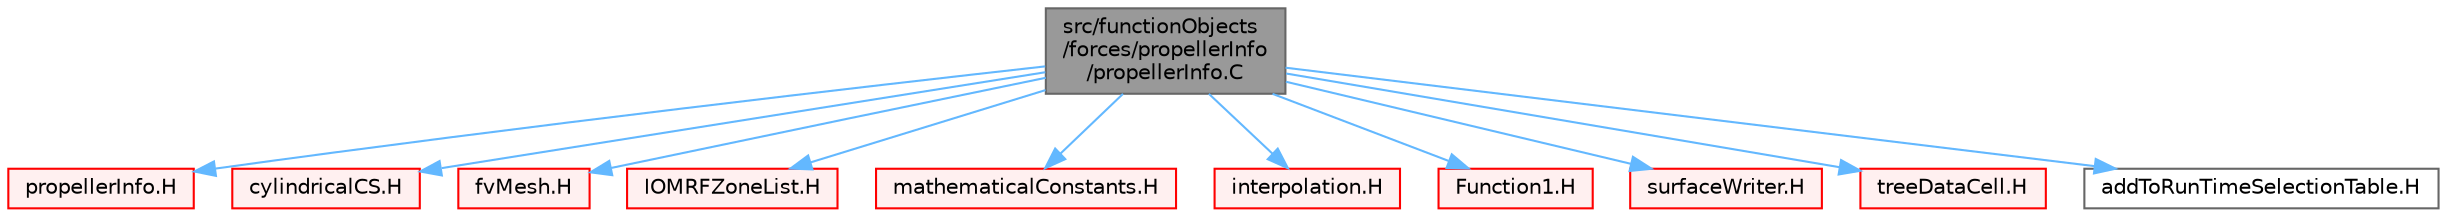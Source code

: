 digraph "src/functionObjects/forces/propellerInfo/propellerInfo.C"
{
 // LATEX_PDF_SIZE
  bgcolor="transparent";
  edge [fontname=Helvetica,fontsize=10,labelfontname=Helvetica,labelfontsize=10];
  node [fontname=Helvetica,fontsize=10,shape=box,height=0.2,width=0.4];
  Node1 [id="Node000001",label="src/functionObjects\l/forces/propellerInfo\l/propellerInfo.C",height=0.2,width=0.4,color="gray40", fillcolor="grey60", style="filled", fontcolor="black",tooltip=" "];
  Node1 -> Node2 [id="edge1_Node000001_Node000002",color="steelblue1",style="solid",tooltip=" "];
  Node2 [id="Node000002",label="propellerInfo.H",height=0.2,width=0.4,color="red", fillcolor="#FFF0F0", style="filled",URL="$propellerInfo_8H.html",tooltip=" "];
  Node1 -> Node307 [id="edge2_Node000001_Node000307",color="steelblue1",style="solid",tooltip=" "];
  Node307 [id="Node000307",label="cylindricalCS.H",height=0.2,width=0.4,color="red", fillcolor="#FFF0F0", style="filled",URL="$cylindricalCS_8H.html",tooltip=" "];
  Node1 -> Node308 [id="edge3_Node000001_Node000308",color="steelblue1",style="solid",tooltip=" "];
  Node308 [id="Node000308",label="fvMesh.H",height=0.2,width=0.4,color="red", fillcolor="#FFF0F0", style="filled",URL="$fvMesh_8H.html",tooltip=" "];
  Node1 -> Node384 [id="edge4_Node000001_Node000384",color="steelblue1",style="solid",tooltip=" "];
  Node384 [id="Node000384",label="IOMRFZoneList.H",height=0.2,width=0.4,color="red", fillcolor="#FFF0F0", style="filled",URL="$IOMRFZoneList_8H.html",tooltip=" "];
  Node1 -> Node432 [id="edge5_Node000001_Node000432",color="steelblue1",style="solid",tooltip=" "];
  Node432 [id="Node000432",label="mathematicalConstants.H",height=0.2,width=0.4,color="red", fillcolor="#FFF0F0", style="filled",URL="$mathematicalConstants_8H.html",tooltip=" "];
  Node1 -> Node433 [id="edge6_Node000001_Node000433",color="steelblue1",style="solid",tooltip=" "];
  Node433 [id="Node000433",label="interpolation.H",height=0.2,width=0.4,color="red", fillcolor="#FFF0F0", style="filled",URL="$interpolation_8H.html",tooltip=" "];
  Node1 -> Node429 [id="edge7_Node000001_Node000429",color="steelblue1",style="solid",tooltip=" "];
  Node429 [id="Node000429",label="Function1.H",height=0.2,width=0.4,color="red", fillcolor="#FFF0F0", style="filled",URL="$Function1_8H.html",tooltip=" "];
  Node1 -> Node466 [id="edge8_Node000001_Node000466",color="steelblue1",style="solid",tooltip=" "];
  Node466 [id="Node000466",label="surfaceWriter.H",height=0.2,width=0.4,color="red", fillcolor="#FFF0F0", style="filled",URL="$surfaceWriter_8H.html",tooltip=" "];
  Node1 -> Node477 [id="edge9_Node000001_Node000477",color="steelblue1",style="solid",tooltip=" "];
  Node477 [id="Node000477",label="treeDataCell.H",height=0.2,width=0.4,color="red", fillcolor="#FFF0F0", style="filled",URL="$treeDataCell_8H.html",tooltip=" "];
  Node1 -> Node480 [id="edge10_Node000001_Node000480",color="steelblue1",style="solid",tooltip=" "];
  Node480 [id="Node000480",label="addToRunTimeSelectionTable.H",height=0.2,width=0.4,color="grey40", fillcolor="white", style="filled",URL="$addToRunTimeSelectionTable_8H.html",tooltip="Macros for easy insertion into run-time selection tables."];
}
